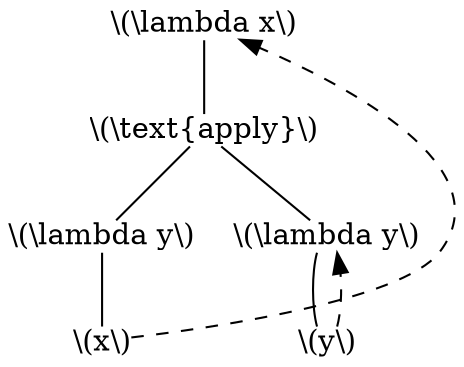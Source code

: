 digraph {
	size="4,4"

	0 [label="\\(\\lambda x\\)" shape=plain]

	1 [label="\\(\\text{apply}\\)" shape=plain]

	2 [label="\\(\\lambda y\\)" shape=plain]
	3 [label="\\(x\\)" shape=plain]

	4 [label="\\(\\lambda y\\)" shape=plain]
	5 [label="\\(y\\)" shape=plain]

	0 -> 1 [arrowhead=none]
	1 -> 2 [arrowhead=none]
	2 -> 3 [arrowhead=none]
	1 -> 4 [arrowhead=none]
	4 -> 5 [arrowhead=none]

    3 -> 0 [constraint=false style=dashed]
    5 -> 4 [constraint=false style=dashed]
}
